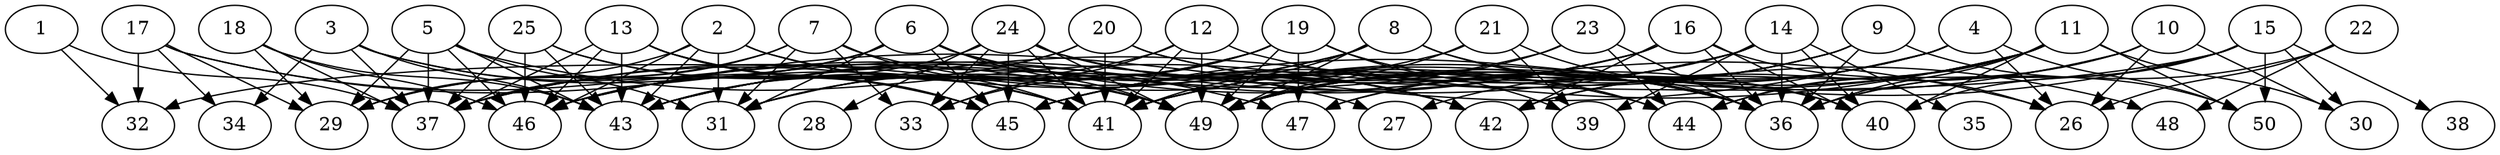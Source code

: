 // DAG automatically generated by daggen at Thu Oct  3 14:07:58 2019
// ./daggen --dot -n 50 --ccr 0.5 --fat 0.9 --regular 0.7 --density 0.5 --mindata 5242880 --maxdata 52428800 
digraph G {
  1 [size="30457856", alpha="0.12", expect_size="15228928"] 
  1 -> 32 [size ="15228928"]
  1 -> 37 [size ="15228928"]
  2 [size="41947136", alpha="0.07", expect_size="20973568"] 
  2 -> 27 [size ="20973568"]
  2 -> 29 [size ="20973568"]
  2 -> 31 [size ="20973568"]
  2 -> 43 [size ="20973568"]
  2 -> 46 [size ="20973568"]
  2 -> 49 [size ="20973568"]
  3 [size="17778688", alpha="0.09", expect_size="8889344"] 
  3 -> 34 [size ="8889344"]
  3 -> 37 [size ="8889344"]
  3 -> 41 [size ="8889344"]
  3 -> 43 [size ="8889344"]
  3 -> 45 [size ="8889344"]
  4 [size="53966848", alpha="0.14", expect_size="26983424"] 
  4 -> 26 [size ="26983424"]
  4 -> 27 [size ="26983424"]
  4 -> 46 [size ="26983424"]
  4 -> 47 [size ="26983424"]
  4 -> 49 [size ="26983424"]
  4 -> 50 [size ="26983424"]
  5 [size="101412864", alpha="0.08", expect_size="50706432"] 
  5 -> 29 [size ="50706432"]
  5 -> 31 [size ="50706432"]
  5 -> 37 [size ="50706432"]
  5 -> 42 [size ="50706432"]
  5 -> 43 [size ="50706432"]
  5 -> 46 [size ="50706432"]
  6 [size="12988416", alpha="0.16", expect_size="6494208"] 
  6 -> 26 [size ="6494208"]
  6 -> 29 [size ="6494208"]
  6 -> 31 [size ="6494208"]
  6 -> 37 [size ="6494208"]
  6 -> 42 [size ="6494208"]
  6 -> 45 [size ="6494208"]
  6 -> 49 [size ="6494208"]
  7 [size="103567360", alpha="0.11", expect_size="51783680"] 
  7 -> 29 [size ="51783680"]
  7 -> 31 [size ="51783680"]
  7 -> 33 [size ="51783680"]
  7 -> 37 [size ="51783680"]
  7 -> 41 [size ="51783680"]
  7 -> 44 [size ="51783680"]
  8 [size="73650176", alpha="0.05", expect_size="36825088"] 
  8 -> 31 [size ="36825088"]
  8 -> 36 [size ="36825088"]
  8 -> 37 [size ="36825088"]
  8 -> 40 [size ="36825088"]
  8 -> 41 [size ="36825088"]
  8 -> 49 [size ="36825088"]
  9 [size="56350720", alpha="0.01", expect_size="28175360"] 
  9 -> 36 [size ="28175360"]
  9 -> 41 [size ="28175360"]
  9 -> 45 [size ="28175360"]
  9 -> 49 [size ="28175360"]
  9 -> 50 [size ="28175360"]
  10 [size="35452928", alpha="0.04", expect_size="17726464"] 
  10 -> 26 [size ="17726464"]
  10 -> 30 [size ="17726464"]
  10 -> 41 [size ="17726464"]
  10 -> 42 [size ="17726464"]
  10 -> 44 [size ="17726464"]
  11 [size="19359744", alpha="0.17", expect_size="9679872"] 
  11 -> 30 [size ="9679872"]
  11 -> 31 [size ="9679872"]
  11 -> 36 [size ="9679872"]
  11 -> 40 [size ="9679872"]
  11 -> 41 [size ="9679872"]
  11 -> 42 [size ="9679872"]
  11 -> 44 [size ="9679872"]
  11 -> 49 [size ="9679872"]
  11 -> 50 [size ="9679872"]
  12 [size="76834816", alpha="0.15", expect_size="38417408"] 
  12 -> 33 [size ="38417408"]
  12 -> 41 [size ="38417408"]
  12 -> 43 [size ="38417408"]
  12 -> 48 [size ="38417408"]
  12 -> 49 [size ="38417408"]
  13 [size="13215744", alpha="0.01", expect_size="6607872"] 
  13 -> 37 [size ="6607872"]
  13 -> 41 [size ="6607872"]
  13 -> 43 [size ="6607872"]
  13 -> 45 [size ="6607872"]
  13 -> 46 [size ="6607872"]
  13 -> 49 [size ="6607872"]
  14 [size="54032384", alpha="0.08", expect_size="27016192"] 
  14 -> 35 [size ="27016192"]
  14 -> 36 [size ="27016192"]
  14 -> 39 [size ="27016192"]
  14 -> 40 [size ="27016192"]
  14 -> 41 [size ="27016192"]
  14 -> 43 [size ="27016192"]
  14 -> 45 [size ="27016192"]
  14 -> 47 [size ="27016192"]
  15 [size="23599104", alpha="0.08", expect_size="11799552"] 
  15 -> 30 [size ="11799552"]
  15 -> 32 [size ="11799552"]
  15 -> 36 [size ="11799552"]
  15 -> 38 [size ="11799552"]
  15 -> 40 [size ="11799552"]
  15 -> 45 [size ="11799552"]
  15 -> 50 [size ="11799552"]
  16 [size="62658560", alpha="0.12", expect_size="31329280"] 
  16 -> 26 [size ="31329280"]
  16 -> 36 [size ="31329280"]
  16 -> 40 [size ="31329280"]
  16 -> 42 [size ="31329280"]
  16 -> 43 [size ="31329280"]
  16 -> 45 [size ="31329280"]
  16 -> 46 [size ="31329280"]
  17 [size="45322240", alpha="0.08", expect_size="22661120"] 
  17 -> 29 [size ="22661120"]
  17 -> 32 [size ="22661120"]
  17 -> 34 [size ="22661120"]
  17 -> 47 [size ="22661120"]
  17 -> 49 [size ="22661120"]
  18 [size="97292288", alpha="0.05", expect_size="48646144"] 
  18 -> 29 [size ="48646144"]
  18 -> 37 [size ="48646144"]
  18 -> 43 [size ="48646144"]
  18 -> 46 [size ="48646144"]
  19 [size="26513408", alpha="0.07", expect_size="13256704"] 
  19 -> 31 [size ="13256704"]
  19 -> 33 [size ="13256704"]
  19 -> 39 [size ="13256704"]
  19 -> 43 [size ="13256704"]
  19 -> 44 [size ="13256704"]
  19 -> 47 [size ="13256704"]
  19 -> 49 [size ="13256704"]
  20 [size="31326208", alpha="0.10", expect_size="15663104"] 
  20 -> 36 [size ="15663104"]
  20 -> 40 [size ="15663104"]
  20 -> 41 [size ="15663104"]
  20 -> 43 [size ="15663104"]
  20 -> 46 [size ="15663104"]
  21 [size="49354752", alpha="0.16", expect_size="24677376"] 
  21 -> 36 [size ="24677376"]
  21 -> 37 [size ="24677376"]
  21 -> 39 [size ="24677376"]
  21 -> 49 [size ="24677376"]
  22 [size="35823616", alpha="0.10", expect_size="17911808"] 
  22 -> 26 [size ="17911808"]
  22 -> 36 [size ="17911808"]
  22 -> 48 [size ="17911808"]
  23 [size="11757568", alpha="0.05", expect_size="5878784"] 
  23 -> 36 [size ="5878784"]
  23 -> 43 [size ="5878784"]
  23 -> 44 [size ="5878784"]
  23 -> 49 [size ="5878784"]
  24 [size="16551936", alpha="0.09", expect_size="8275968"] 
  24 -> 28 [size ="8275968"]
  24 -> 33 [size ="8275968"]
  24 -> 36 [size ="8275968"]
  24 -> 41 [size ="8275968"]
  24 -> 42 [size ="8275968"]
  24 -> 45 [size ="8275968"]
  24 -> 46 [size ="8275968"]
  24 -> 49 [size ="8275968"]
  25 [size="55736320", alpha="0.12", expect_size="27868160"] 
  25 -> 37 [size ="27868160"]
  25 -> 41 [size ="27868160"]
  25 -> 43 [size ="27868160"]
  25 -> 45 [size ="27868160"]
  25 -> 46 [size ="27868160"]
  26 [size="95537152", alpha="0.16", expect_size="47768576"] 
  27 [size="55934976", alpha="0.00", expect_size="27967488"] 
  28 [size="95533056", alpha="0.17", expect_size="47766528"] 
  29 [size="24008704", alpha="0.04", expect_size="12004352"] 
  30 [size="57380864", alpha="0.16", expect_size="28690432"] 
  31 [size="102658048", alpha="0.10", expect_size="51329024"] 
  32 [size="85440512", alpha="0.18", expect_size="42720256"] 
  33 [size="37193728", alpha="0.07", expect_size="18596864"] 
  34 [size="59582464", alpha="0.05", expect_size="29791232"] 
  35 [size="101718016", alpha="0.05", expect_size="50859008"] 
  36 [size="65785856", alpha="0.17", expect_size="32892928"] 
  37 [size="48662528", alpha="0.16", expect_size="24331264"] 
  38 [size="49053696", alpha="0.14", expect_size="24526848"] 
  39 [size="35758080", alpha="0.14", expect_size="17879040"] 
  40 [size="54638592", alpha="0.20", expect_size="27319296"] 
  41 [size="36290560", alpha="0.13", expect_size="18145280"] 
  42 [size="83961856", alpha="0.12", expect_size="41980928"] 
  43 [size="75257856", alpha="0.11", expect_size="37628928"] 
  44 [size="12912640", alpha="0.12", expect_size="6456320"] 
  45 [size="34842624", alpha="0.02", expect_size="17421312"] 
  46 [size="59793408", alpha="0.10", expect_size="29896704"] 
  47 [size="45561856", alpha="0.08", expect_size="22780928"] 
  48 [size="26990592", alpha="0.03", expect_size="13495296"] 
  49 [size="90884096", alpha="0.02", expect_size="45442048"] 
  50 [size="64528384", alpha="0.10", expect_size="32264192"] 
}
